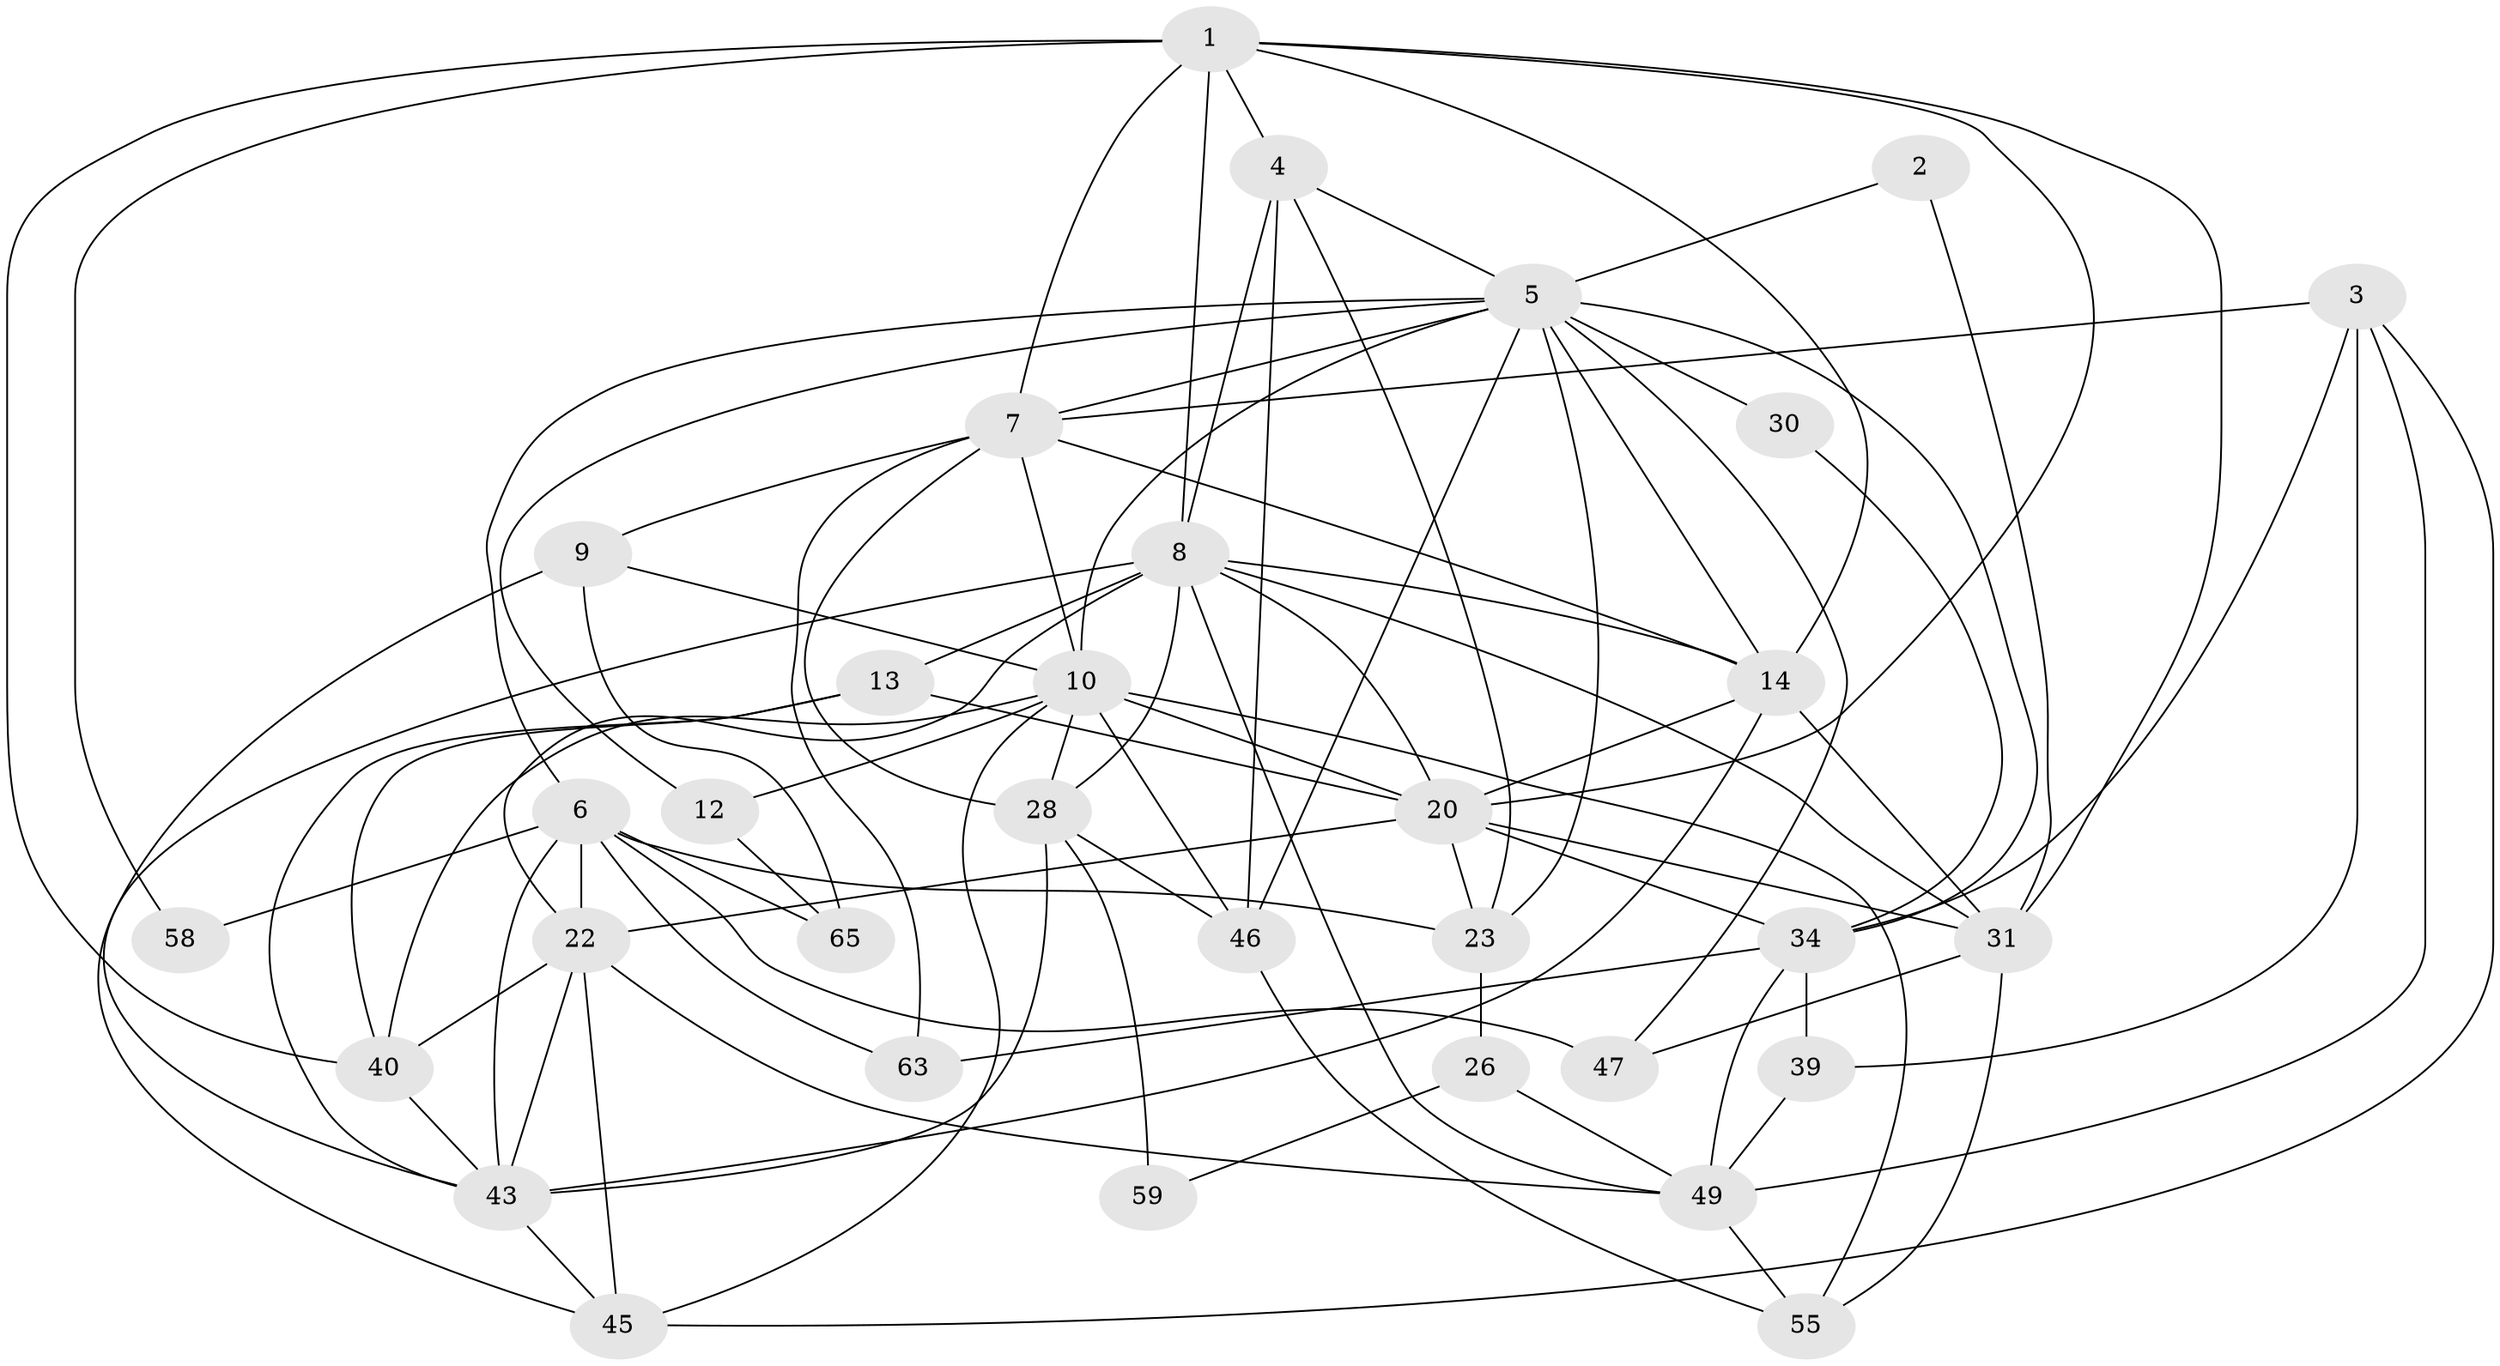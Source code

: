 // original degree distribution, {7: 0.04477611940298507, 2: 0.13432835820895522, 3: 0.2835820895522388, 5: 0.1791044776119403, 6: 0.05970149253731343, 8: 0.029850746268656716, 4: 0.26865671641791045}
// Generated by graph-tools (version 1.1) at 2025/14/03/09/25 04:14:50]
// undirected, 33 vertices, 91 edges
graph export_dot {
graph [start="1"]
  node [color=gray90,style=filled];
  1 [super="+18"];
  2;
  3 [super="+42"];
  4;
  5 [super="+16+27"];
  6 [super="+35"];
  7 [super="+32"];
  8 [super="+24"];
  9 [super="+15"];
  10 [super="+11+36"];
  12 [super="+37"];
  13;
  14 [super="+19+17"];
  20 [super="+25"];
  22 [super="+29+52"];
  23 [super="+54"];
  26;
  28 [super="+48"];
  30;
  31 [super="+60+51"];
  34 [super="+57"];
  39;
  40;
  43 [super="+67"];
  45;
  46;
  47;
  49 [super="+66+50"];
  55;
  58;
  59;
  63;
  65;
  1 -- 7 [weight=2];
  1 -- 20 [weight=2];
  1 -- 8;
  1 -- 14;
  1 -- 31;
  1 -- 4;
  1 -- 40;
  1 -- 58;
  2 -- 5;
  2 -- 31;
  3 -- 39;
  3 -- 49;
  3 -- 34;
  3 -- 45;
  3 -- 7;
  4 -- 46;
  4 -- 5;
  4 -- 8;
  4 -- 23;
  5 -- 7;
  5 -- 23;
  5 -- 30;
  5 -- 34;
  5 -- 6;
  5 -- 12;
  5 -- 46;
  5 -- 47;
  5 -- 14;
  5 -- 10;
  6 -- 47;
  6 -- 65;
  6 -- 58;
  6 -- 63;
  6 -- 23;
  6 -- 22;
  6 -- 43;
  7 -- 28 [weight=2];
  7 -- 63;
  7 -- 14;
  7 -- 9;
  7 -- 10 [weight=2];
  8 -- 49;
  8 -- 13;
  8 -- 45;
  8 -- 20;
  8 -- 28;
  8 -- 14;
  8 -- 22;
  8 -- 31;
  9 -- 43;
  9 -- 65;
  9 -- 10;
  10 -- 28;
  10 -- 45;
  10 -- 46;
  10 -- 40;
  10 -- 55;
  10 -- 20;
  10 -- 12;
  12 -- 65;
  13 -- 40;
  13 -- 43;
  13 -- 20;
  14 -- 43;
  14 -- 31;
  14 -- 20;
  20 -- 34;
  20 -- 22;
  20 -- 23;
  20 -- 31;
  22 -- 49;
  22 -- 45;
  22 -- 40;
  22 -- 43;
  23 -- 26 [weight=2];
  26 -- 49;
  26 -- 59;
  28 -- 46;
  28 -- 59;
  28 -- 43;
  30 -- 34;
  31 -- 47;
  31 -- 55;
  34 -- 49 [weight=2];
  34 -- 39;
  34 -- 63;
  39 -- 49;
  40 -- 43;
  43 -- 45;
  46 -- 55;
  49 -- 55;
}
